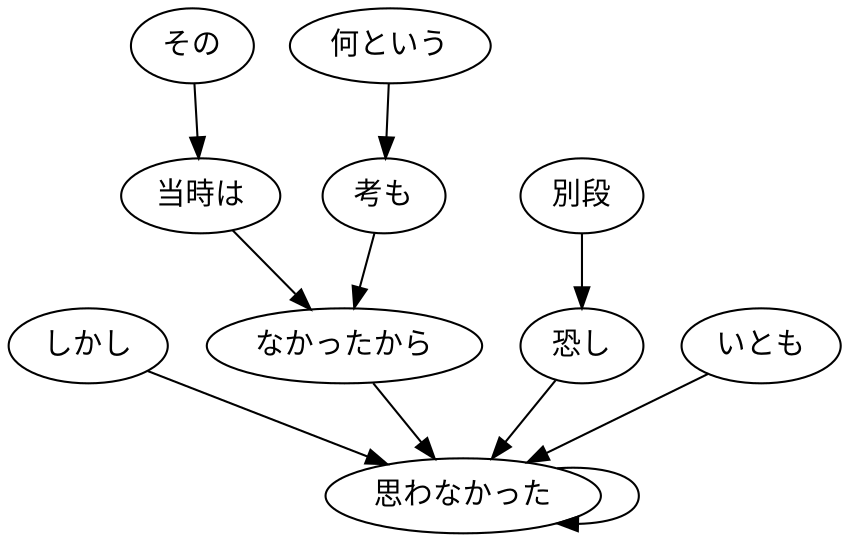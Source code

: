 digraph G {
"しかし";
"その";
"当時は";
"何という";
"考も";
"なかったから";
"別段";
"恐し";
"いとも";
"思わなかった";
"しかし" -> "思わなかった";
"その" -> "当時は";
"当時は" -> "なかったから";
"何という" -> "考も";
"考も" -> "なかったから";
"なかったから" -> "思わなかった";
"別段" -> "恐し";
"恐し" -> "思わなかった";
"いとも" -> "思わなかった";
"思わなかった" -> "思わなかった";
}
